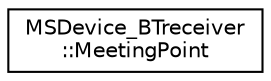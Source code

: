 digraph "Graphical Class Hierarchy"
{
  edge [fontname="Helvetica",fontsize="10",labelfontname="Helvetica",labelfontsize="10"];
  node [fontname="Helvetica",fontsize="10",shape=record];
  rankdir="LR";
  Node0 [label="MSDevice_BTreceiver\l::MeetingPoint",height=0.2,width=0.4,color="black", fillcolor="white", style="filled",URL="$d4/dd2/class_m_s_device___b_treceiver_1_1_meeting_point.html",tooltip="Holds the information about exact positions/speeds/time of the begin/end of a meeting. "];
}
